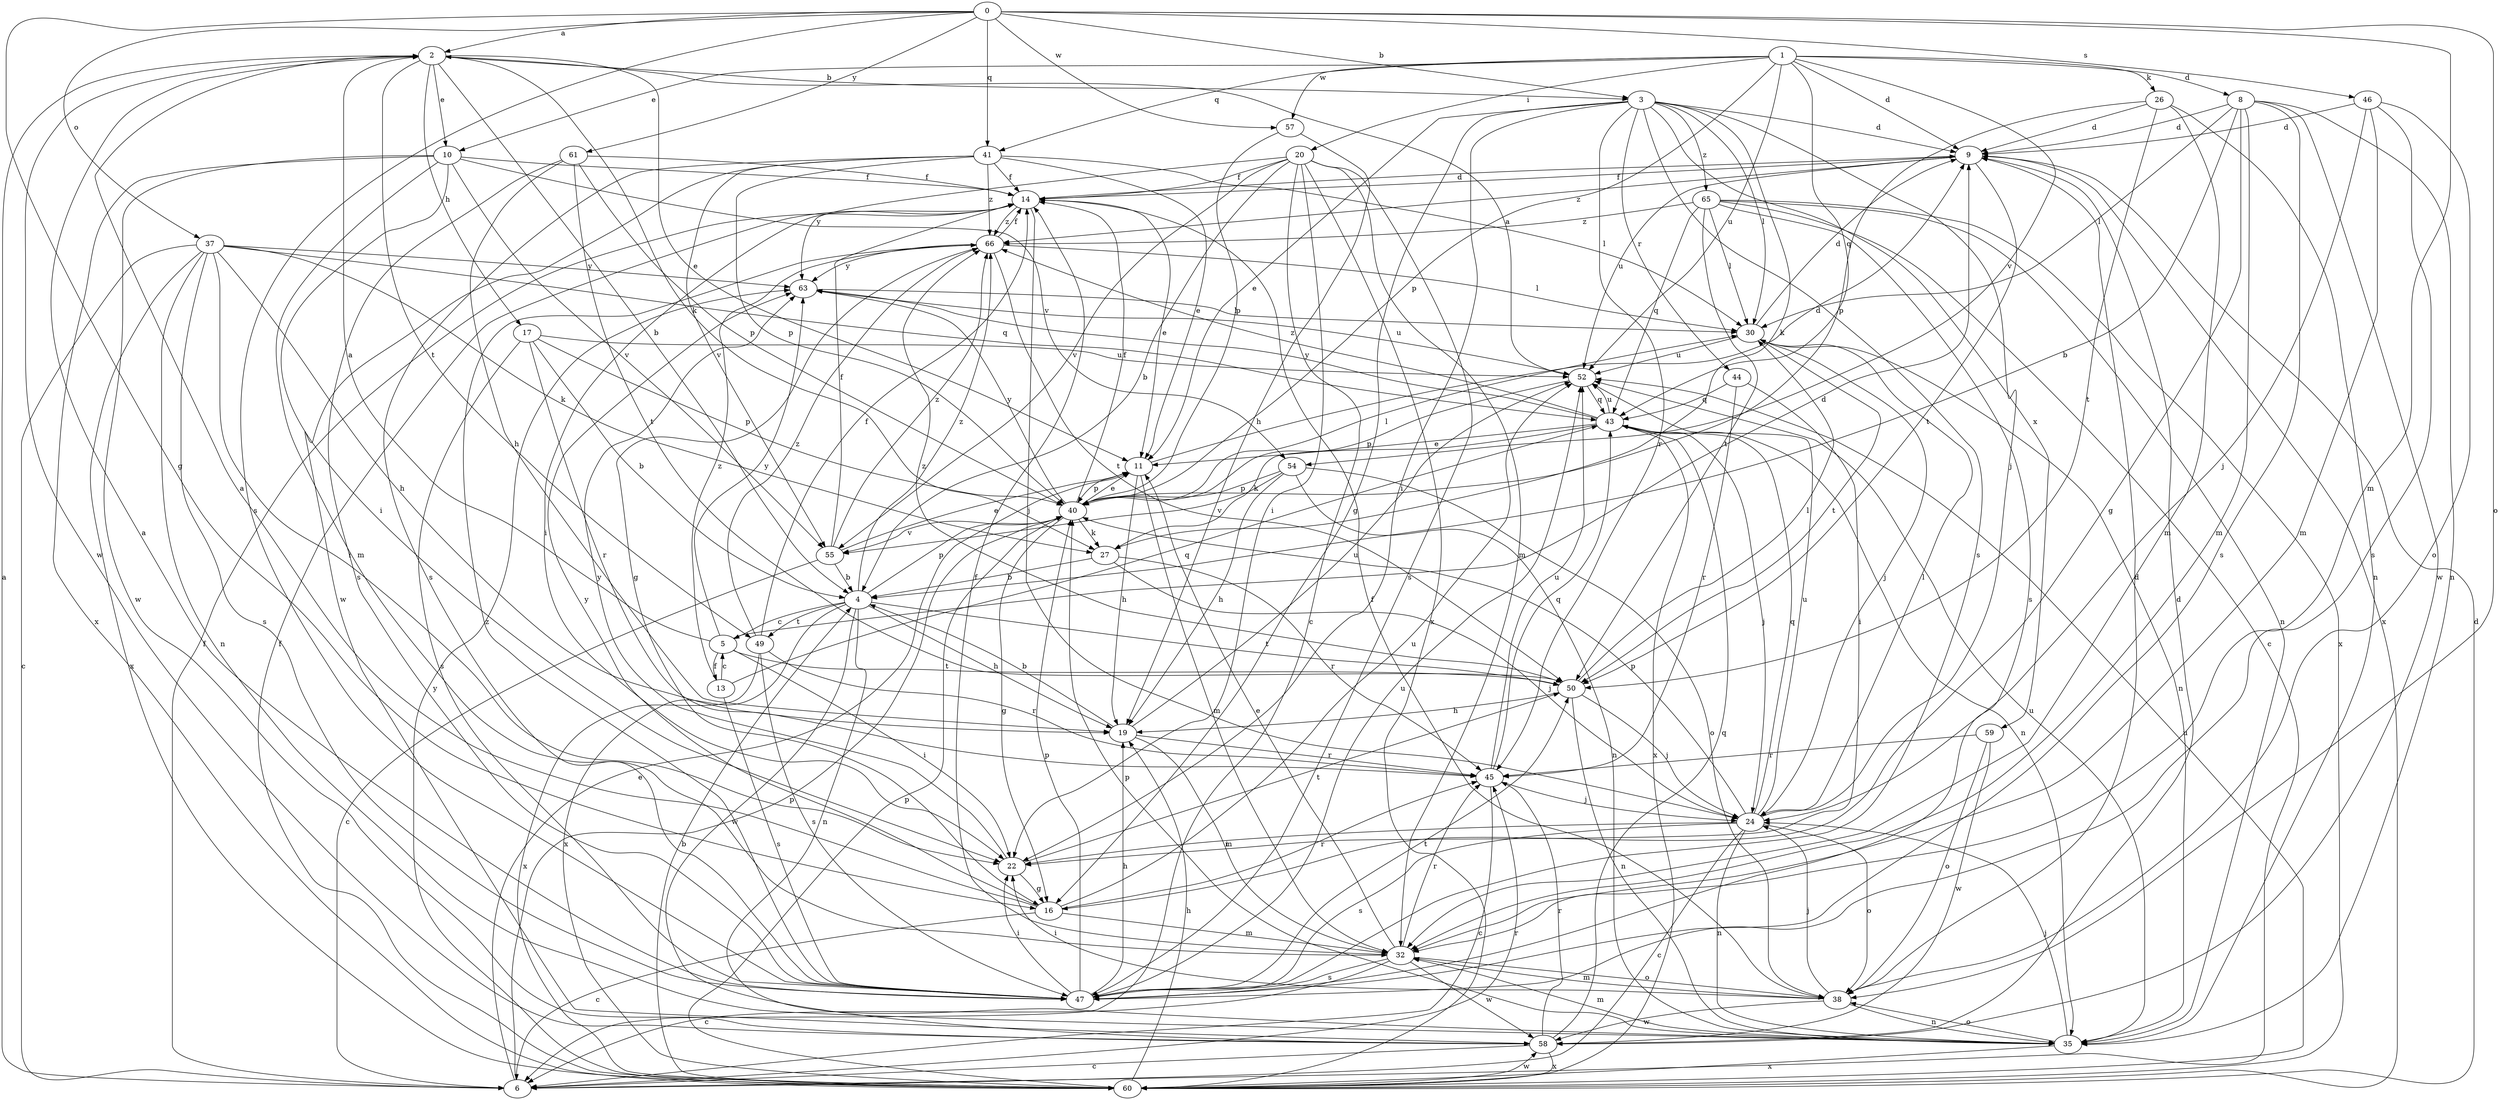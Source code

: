 strict digraph  {
0;
1;
2;
3;
4;
5;
6;
8;
9;
10;
11;
13;
14;
16;
17;
19;
20;
22;
24;
26;
27;
30;
32;
35;
37;
38;
40;
41;
43;
44;
45;
46;
47;
49;
50;
52;
54;
55;
57;
58;
59;
60;
61;
63;
65;
66;
0 -> 2  [label=a];
0 -> 3  [label=b];
0 -> 16  [label=g];
0 -> 32  [label=m];
0 -> 37  [label=o];
0 -> 38  [label=o];
0 -> 41  [label=q];
0 -> 46  [label=s];
0 -> 47  [label=s];
0 -> 57  [label=w];
0 -> 61  [label=y];
1 -> 8  [label=d];
1 -> 9  [label=d];
1 -> 10  [label=e];
1 -> 20  [label=i];
1 -> 26  [label=k];
1 -> 40  [label=p];
1 -> 41  [label=q];
1 -> 43  [label=q];
1 -> 52  [label=u];
1 -> 54  [label=v];
1 -> 57  [label=w];
2 -> 3  [label=b];
2 -> 4  [label=b];
2 -> 10  [label=e];
2 -> 11  [label=e];
2 -> 17  [label=h];
2 -> 27  [label=k];
2 -> 49  [label=t];
2 -> 58  [label=w];
3 -> 9  [label=d];
3 -> 11  [label=e];
3 -> 16  [label=g];
3 -> 22  [label=i];
3 -> 24  [label=j];
3 -> 27  [label=k];
3 -> 30  [label=l];
3 -> 44  [label=r];
3 -> 45  [label=r];
3 -> 47  [label=s];
3 -> 59  [label=x];
3 -> 65  [label=z];
4 -> 5  [label=c];
4 -> 19  [label=h];
4 -> 35  [label=n];
4 -> 40  [label=p];
4 -> 49  [label=t];
4 -> 50  [label=t];
4 -> 58  [label=w];
4 -> 60  [label=x];
4 -> 66  [label=z];
5 -> 2  [label=a];
5 -> 9  [label=d];
5 -> 13  [label=f];
5 -> 22  [label=i];
5 -> 50  [label=t];
5 -> 63  [label=y];
6 -> 2  [label=a];
6 -> 11  [label=e];
6 -> 14  [label=f];
6 -> 40  [label=p];
6 -> 45  [label=r];
8 -> 4  [label=b];
8 -> 9  [label=d];
8 -> 16  [label=g];
8 -> 30  [label=l];
8 -> 32  [label=m];
8 -> 35  [label=n];
8 -> 47  [label=s];
8 -> 58  [label=w];
9 -> 14  [label=f];
9 -> 50  [label=t];
9 -> 52  [label=u];
9 -> 60  [label=x];
9 -> 66  [label=z];
10 -> 14  [label=f];
10 -> 22  [label=i];
10 -> 32  [label=m];
10 -> 54  [label=v];
10 -> 55  [label=v];
10 -> 58  [label=w];
10 -> 60  [label=x];
11 -> 9  [label=d];
11 -> 19  [label=h];
11 -> 32  [label=m];
11 -> 40  [label=p];
13 -> 5  [label=c];
13 -> 43  [label=q];
13 -> 47  [label=s];
13 -> 66  [label=z];
14 -> 9  [label=d];
14 -> 11  [label=e];
14 -> 22  [label=i];
14 -> 24  [label=j];
14 -> 66  [label=z];
16 -> 2  [label=a];
16 -> 6  [label=c];
16 -> 32  [label=m];
16 -> 45  [label=r];
16 -> 52  [label=u];
16 -> 63  [label=y];
17 -> 4  [label=b];
17 -> 40  [label=p];
17 -> 45  [label=r];
17 -> 47  [label=s];
17 -> 52  [label=u];
19 -> 4  [label=b];
19 -> 32  [label=m];
19 -> 45  [label=r];
19 -> 52  [label=u];
20 -> 4  [label=b];
20 -> 6  [label=c];
20 -> 14  [label=f];
20 -> 22  [label=i];
20 -> 32  [label=m];
20 -> 47  [label=s];
20 -> 55  [label=v];
20 -> 60  [label=x];
20 -> 63  [label=y];
22 -> 16  [label=g];
22 -> 50  [label=t];
22 -> 63  [label=y];
24 -> 6  [label=c];
24 -> 22  [label=i];
24 -> 30  [label=l];
24 -> 35  [label=n];
24 -> 38  [label=o];
24 -> 40  [label=p];
24 -> 43  [label=q];
24 -> 47  [label=s];
24 -> 52  [label=u];
26 -> 9  [label=d];
26 -> 32  [label=m];
26 -> 35  [label=n];
26 -> 40  [label=p];
26 -> 50  [label=t];
27 -> 4  [label=b];
27 -> 24  [label=j];
27 -> 45  [label=r];
30 -> 9  [label=d];
30 -> 24  [label=j];
30 -> 35  [label=n];
30 -> 50  [label=t];
30 -> 52  [label=u];
32 -> 6  [label=c];
32 -> 11  [label=e];
32 -> 14  [label=f];
32 -> 38  [label=o];
32 -> 45  [label=r];
32 -> 47  [label=s];
32 -> 58  [label=w];
35 -> 24  [label=j];
35 -> 32  [label=m];
35 -> 38  [label=o];
35 -> 40  [label=p];
35 -> 52  [label=u];
35 -> 60  [label=x];
37 -> 6  [label=c];
37 -> 19  [label=h];
37 -> 22  [label=i];
37 -> 27  [label=k];
37 -> 35  [label=n];
37 -> 43  [label=q];
37 -> 47  [label=s];
37 -> 60  [label=x];
37 -> 63  [label=y];
38 -> 9  [label=d];
38 -> 14  [label=f];
38 -> 22  [label=i];
38 -> 24  [label=j];
38 -> 32  [label=m];
38 -> 35  [label=n];
38 -> 58  [label=w];
40 -> 11  [label=e];
40 -> 14  [label=f];
40 -> 16  [label=g];
40 -> 27  [label=k];
40 -> 30  [label=l];
40 -> 55  [label=v];
40 -> 63  [label=y];
41 -> 11  [label=e];
41 -> 14  [label=f];
41 -> 30  [label=l];
41 -> 40  [label=p];
41 -> 47  [label=s];
41 -> 55  [label=v];
41 -> 58  [label=w];
41 -> 66  [label=z];
43 -> 11  [label=e];
43 -> 24  [label=j];
43 -> 27  [label=k];
43 -> 35  [label=n];
43 -> 52  [label=u];
43 -> 60  [label=x];
43 -> 63  [label=y];
43 -> 66  [label=z];
44 -> 22  [label=i];
44 -> 43  [label=q];
44 -> 45  [label=r];
45 -> 6  [label=c];
45 -> 24  [label=j];
45 -> 43  [label=q];
45 -> 52  [label=u];
46 -> 9  [label=d];
46 -> 24  [label=j];
46 -> 32  [label=m];
46 -> 38  [label=o];
46 -> 47  [label=s];
47 -> 2  [label=a];
47 -> 19  [label=h];
47 -> 22  [label=i];
47 -> 40  [label=p];
47 -> 50  [label=t];
47 -> 52  [label=u];
47 -> 66  [label=z];
49 -> 14  [label=f];
49 -> 45  [label=r];
49 -> 47  [label=s];
49 -> 60  [label=x];
49 -> 66  [label=z];
50 -> 19  [label=h];
50 -> 24  [label=j];
50 -> 30  [label=l];
50 -> 35  [label=n];
50 -> 66  [label=z];
52 -> 2  [label=a];
52 -> 40  [label=p];
52 -> 43  [label=q];
54 -> 19  [label=h];
54 -> 35  [label=n];
54 -> 38  [label=o];
54 -> 40  [label=p];
54 -> 55  [label=v];
55 -> 4  [label=b];
55 -> 6  [label=c];
55 -> 11  [label=e];
55 -> 14  [label=f];
55 -> 66  [label=z];
57 -> 19  [label=h];
57 -> 40  [label=p];
58 -> 6  [label=c];
58 -> 9  [label=d];
58 -> 43  [label=q];
58 -> 45  [label=r];
58 -> 60  [label=x];
59 -> 38  [label=o];
59 -> 45  [label=r];
59 -> 58  [label=w];
60 -> 4  [label=b];
60 -> 9  [label=d];
60 -> 14  [label=f];
60 -> 19  [label=h];
60 -> 40  [label=p];
60 -> 52  [label=u];
60 -> 58  [label=w];
60 -> 63  [label=y];
61 -> 14  [label=f];
61 -> 19  [label=h];
61 -> 40  [label=p];
61 -> 47  [label=s];
61 -> 50  [label=t];
63 -> 30  [label=l];
63 -> 52  [label=u];
65 -> 6  [label=c];
65 -> 30  [label=l];
65 -> 35  [label=n];
65 -> 43  [label=q];
65 -> 47  [label=s];
65 -> 50  [label=t];
65 -> 60  [label=x];
65 -> 66  [label=z];
66 -> 14  [label=f];
66 -> 16  [label=g];
66 -> 30  [label=l];
66 -> 50  [label=t];
66 -> 63  [label=y];
}
